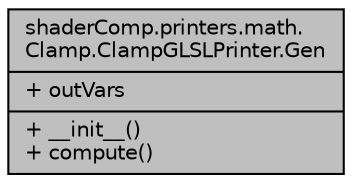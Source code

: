 digraph "shaderComp.printers.math.Clamp.ClampGLSLPrinter.Gen"
{
  edge [fontname="Helvetica",fontsize="10",labelfontname="Helvetica",labelfontsize="10"];
  node [fontname="Helvetica",fontsize="10",shape=record];
  Node1 [label="{shaderComp.printers.math.\lClamp.ClampGLSLPrinter.Gen\n|+ outVars\l|+ __init__()\l+ compute()\l}",height=0.2,width=0.4,color="black", fillcolor="grey75", style="filled" fontcolor="black"];
}
